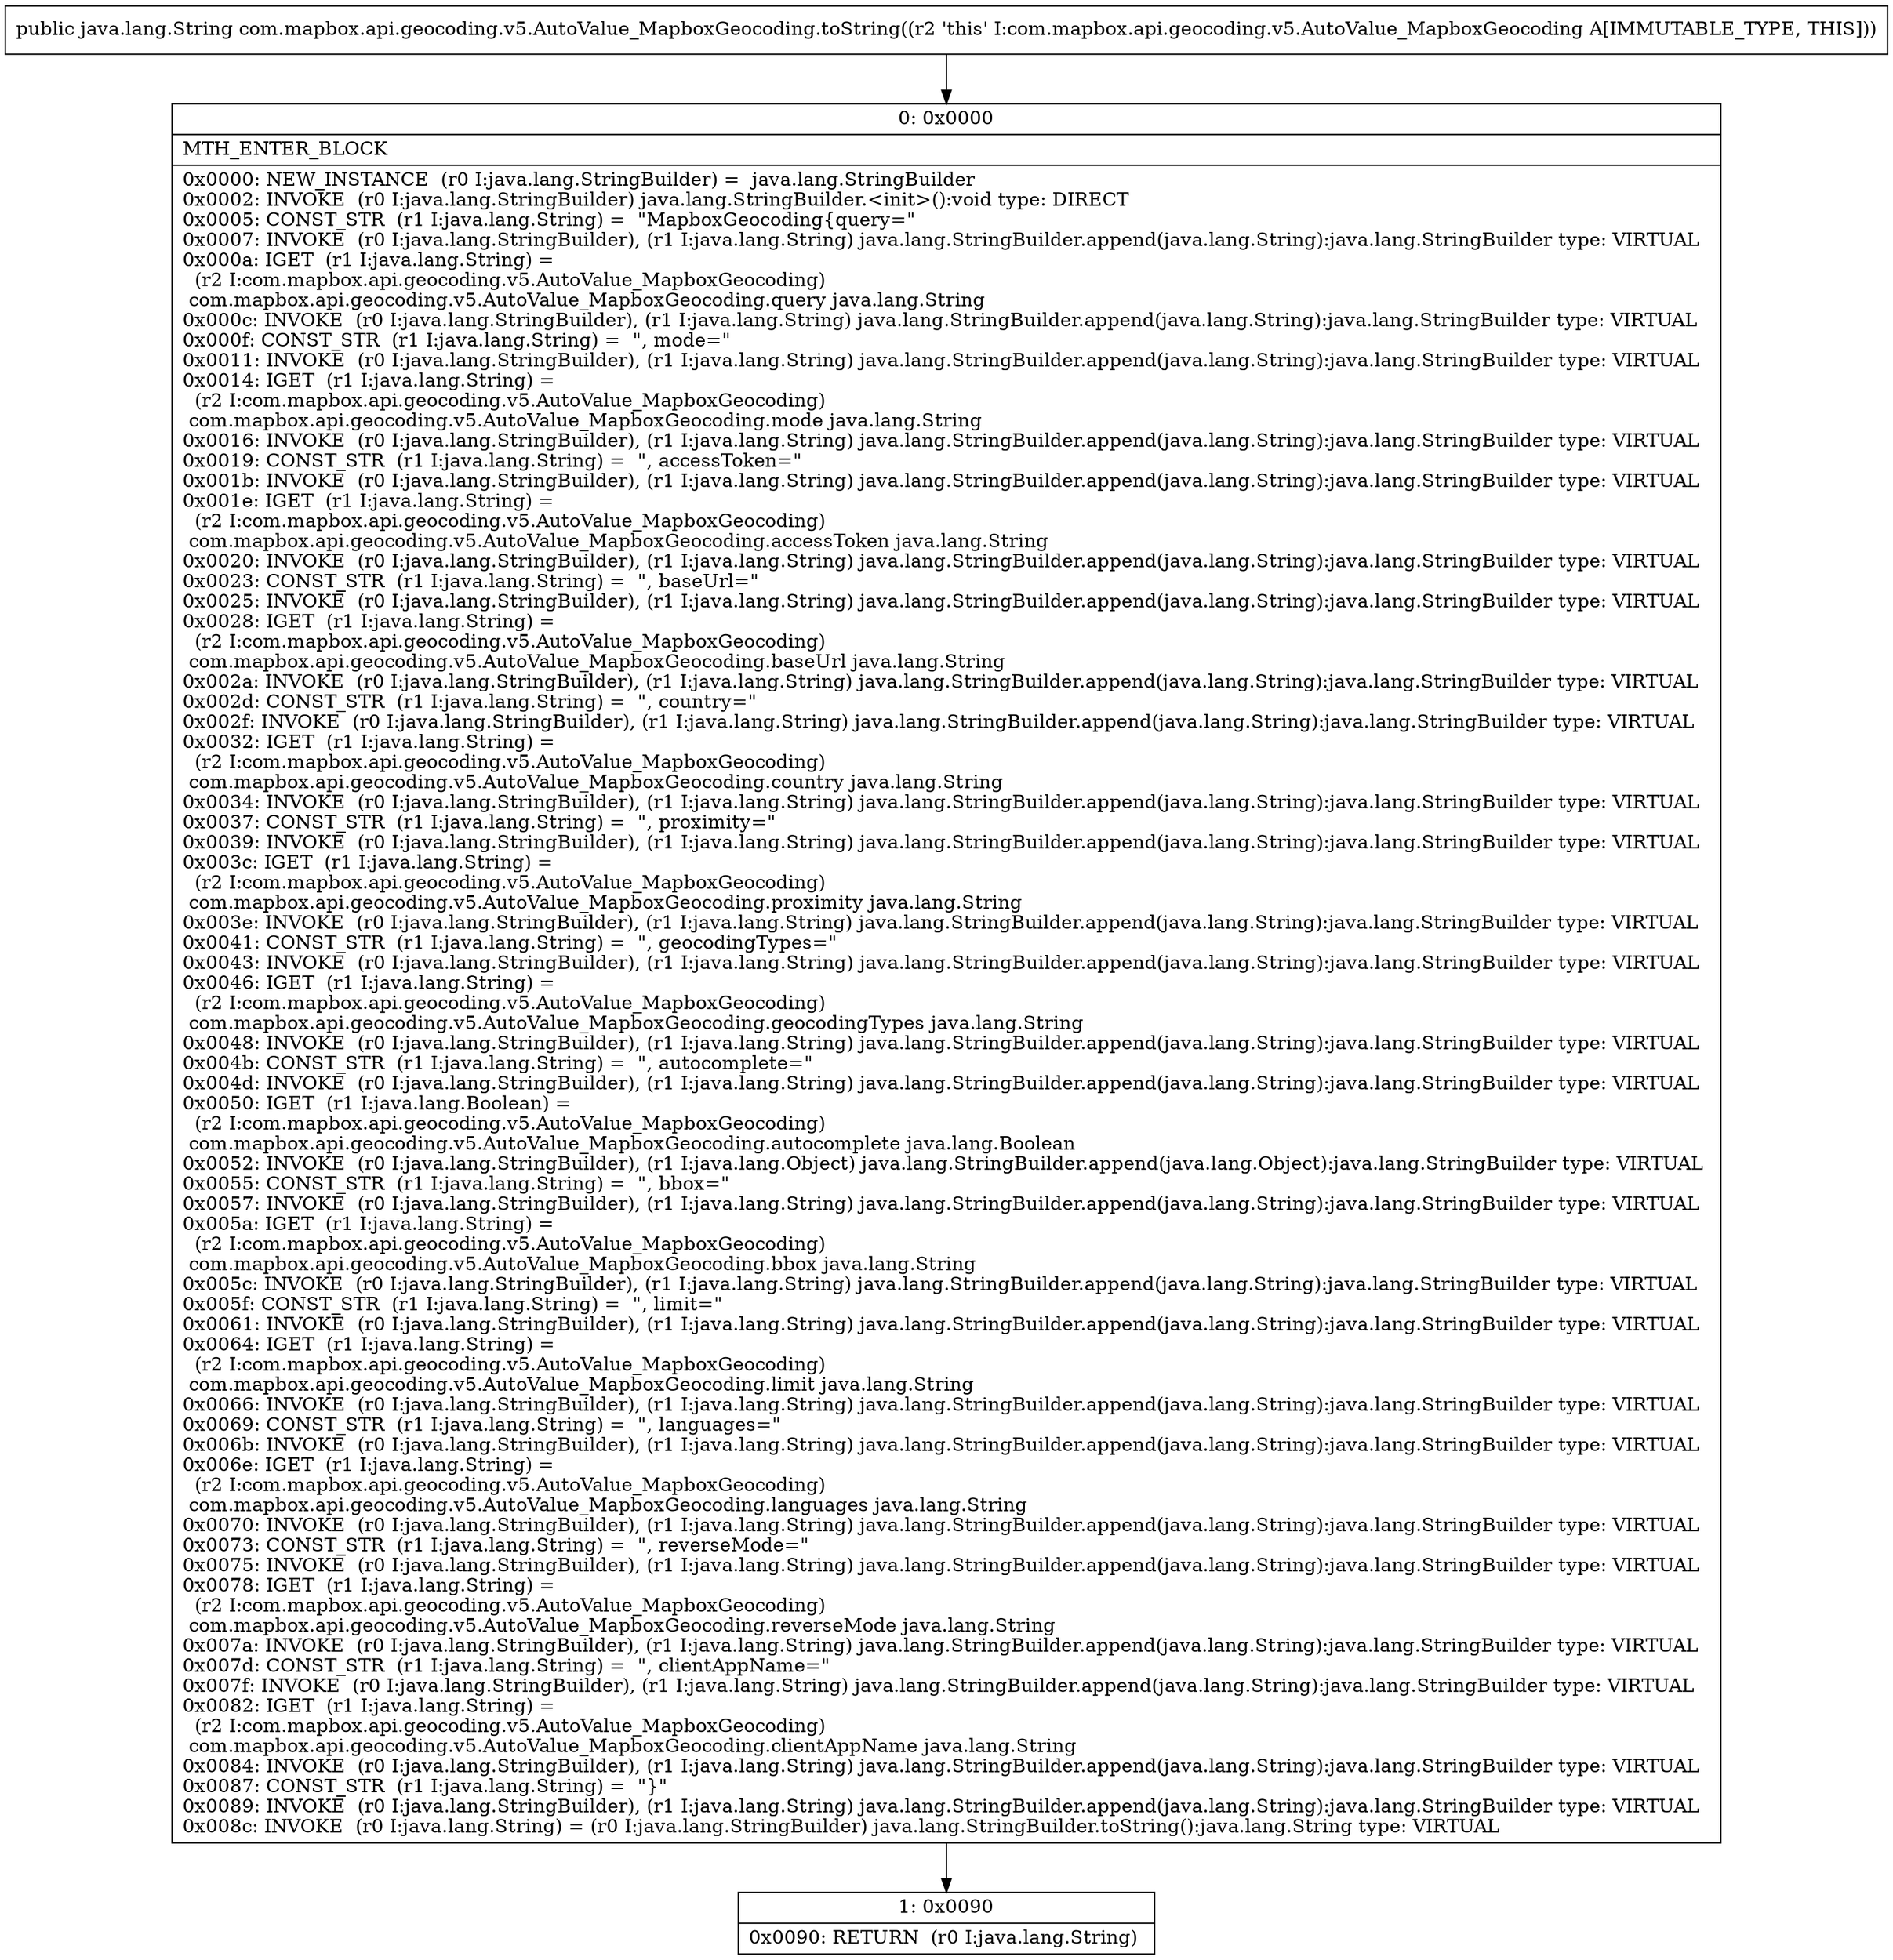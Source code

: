 digraph "CFG forcom.mapbox.api.geocoding.v5.AutoValue_MapboxGeocoding.toString()Ljava\/lang\/String;" {
Node_0 [shape=record,label="{0\:\ 0x0000|MTH_ENTER_BLOCK\l|0x0000: NEW_INSTANCE  (r0 I:java.lang.StringBuilder) =  java.lang.StringBuilder \l0x0002: INVOKE  (r0 I:java.lang.StringBuilder) java.lang.StringBuilder.\<init\>():void type: DIRECT \l0x0005: CONST_STR  (r1 I:java.lang.String) =  \"MapboxGeocoding\{query=\" \l0x0007: INVOKE  (r0 I:java.lang.StringBuilder), (r1 I:java.lang.String) java.lang.StringBuilder.append(java.lang.String):java.lang.StringBuilder type: VIRTUAL \l0x000a: IGET  (r1 I:java.lang.String) = \l  (r2 I:com.mapbox.api.geocoding.v5.AutoValue_MapboxGeocoding)\l com.mapbox.api.geocoding.v5.AutoValue_MapboxGeocoding.query java.lang.String \l0x000c: INVOKE  (r0 I:java.lang.StringBuilder), (r1 I:java.lang.String) java.lang.StringBuilder.append(java.lang.String):java.lang.StringBuilder type: VIRTUAL \l0x000f: CONST_STR  (r1 I:java.lang.String) =  \", mode=\" \l0x0011: INVOKE  (r0 I:java.lang.StringBuilder), (r1 I:java.lang.String) java.lang.StringBuilder.append(java.lang.String):java.lang.StringBuilder type: VIRTUAL \l0x0014: IGET  (r1 I:java.lang.String) = \l  (r2 I:com.mapbox.api.geocoding.v5.AutoValue_MapboxGeocoding)\l com.mapbox.api.geocoding.v5.AutoValue_MapboxGeocoding.mode java.lang.String \l0x0016: INVOKE  (r0 I:java.lang.StringBuilder), (r1 I:java.lang.String) java.lang.StringBuilder.append(java.lang.String):java.lang.StringBuilder type: VIRTUAL \l0x0019: CONST_STR  (r1 I:java.lang.String) =  \", accessToken=\" \l0x001b: INVOKE  (r0 I:java.lang.StringBuilder), (r1 I:java.lang.String) java.lang.StringBuilder.append(java.lang.String):java.lang.StringBuilder type: VIRTUAL \l0x001e: IGET  (r1 I:java.lang.String) = \l  (r2 I:com.mapbox.api.geocoding.v5.AutoValue_MapboxGeocoding)\l com.mapbox.api.geocoding.v5.AutoValue_MapboxGeocoding.accessToken java.lang.String \l0x0020: INVOKE  (r0 I:java.lang.StringBuilder), (r1 I:java.lang.String) java.lang.StringBuilder.append(java.lang.String):java.lang.StringBuilder type: VIRTUAL \l0x0023: CONST_STR  (r1 I:java.lang.String) =  \", baseUrl=\" \l0x0025: INVOKE  (r0 I:java.lang.StringBuilder), (r1 I:java.lang.String) java.lang.StringBuilder.append(java.lang.String):java.lang.StringBuilder type: VIRTUAL \l0x0028: IGET  (r1 I:java.lang.String) = \l  (r2 I:com.mapbox.api.geocoding.v5.AutoValue_MapboxGeocoding)\l com.mapbox.api.geocoding.v5.AutoValue_MapboxGeocoding.baseUrl java.lang.String \l0x002a: INVOKE  (r0 I:java.lang.StringBuilder), (r1 I:java.lang.String) java.lang.StringBuilder.append(java.lang.String):java.lang.StringBuilder type: VIRTUAL \l0x002d: CONST_STR  (r1 I:java.lang.String) =  \", country=\" \l0x002f: INVOKE  (r0 I:java.lang.StringBuilder), (r1 I:java.lang.String) java.lang.StringBuilder.append(java.lang.String):java.lang.StringBuilder type: VIRTUAL \l0x0032: IGET  (r1 I:java.lang.String) = \l  (r2 I:com.mapbox.api.geocoding.v5.AutoValue_MapboxGeocoding)\l com.mapbox.api.geocoding.v5.AutoValue_MapboxGeocoding.country java.lang.String \l0x0034: INVOKE  (r0 I:java.lang.StringBuilder), (r1 I:java.lang.String) java.lang.StringBuilder.append(java.lang.String):java.lang.StringBuilder type: VIRTUAL \l0x0037: CONST_STR  (r1 I:java.lang.String) =  \", proximity=\" \l0x0039: INVOKE  (r0 I:java.lang.StringBuilder), (r1 I:java.lang.String) java.lang.StringBuilder.append(java.lang.String):java.lang.StringBuilder type: VIRTUAL \l0x003c: IGET  (r1 I:java.lang.String) = \l  (r2 I:com.mapbox.api.geocoding.v5.AutoValue_MapboxGeocoding)\l com.mapbox.api.geocoding.v5.AutoValue_MapboxGeocoding.proximity java.lang.String \l0x003e: INVOKE  (r0 I:java.lang.StringBuilder), (r1 I:java.lang.String) java.lang.StringBuilder.append(java.lang.String):java.lang.StringBuilder type: VIRTUAL \l0x0041: CONST_STR  (r1 I:java.lang.String) =  \", geocodingTypes=\" \l0x0043: INVOKE  (r0 I:java.lang.StringBuilder), (r1 I:java.lang.String) java.lang.StringBuilder.append(java.lang.String):java.lang.StringBuilder type: VIRTUAL \l0x0046: IGET  (r1 I:java.lang.String) = \l  (r2 I:com.mapbox.api.geocoding.v5.AutoValue_MapboxGeocoding)\l com.mapbox.api.geocoding.v5.AutoValue_MapboxGeocoding.geocodingTypes java.lang.String \l0x0048: INVOKE  (r0 I:java.lang.StringBuilder), (r1 I:java.lang.String) java.lang.StringBuilder.append(java.lang.String):java.lang.StringBuilder type: VIRTUAL \l0x004b: CONST_STR  (r1 I:java.lang.String) =  \", autocomplete=\" \l0x004d: INVOKE  (r0 I:java.lang.StringBuilder), (r1 I:java.lang.String) java.lang.StringBuilder.append(java.lang.String):java.lang.StringBuilder type: VIRTUAL \l0x0050: IGET  (r1 I:java.lang.Boolean) = \l  (r2 I:com.mapbox.api.geocoding.v5.AutoValue_MapboxGeocoding)\l com.mapbox.api.geocoding.v5.AutoValue_MapboxGeocoding.autocomplete java.lang.Boolean \l0x0052: INVOKE  (r0 I:java.lang.StringBuilder), (r1 I:java.lang.Object) java.lang.StringBuilder.append(java.lang.Object):java.lang.StringBuilder type: VIRTUAL \l0x0055: CONST_STR  (r1 I:java.lang.String) =  \", bbox=\" \l0x0057: INVOKE  (r0 I:java.lang.StringBuilder), (r1 I:java.lang.String) java.lang.StringBuilder.append(java.lang.String):java.lang.StringBuilder type: VIRTUAL \l0x005a: IGET  (r1 I:java.lang.String) = \l  (r2 I:com.mapbox.api.geocoding.v5.AutoValue_MapboxGeocoding)\l com.mapbox.api.geocoding.v5.AutoValue_MapboxGeocoding.bbox java.lang.String \l0x005c: INVOKE  (r0 I:java.lang.StringBuilder), (r1 I:java.lang.String) java.lang.StringBuilder.append(java.lang.String):java.lang.StringBuilder type: VIRTUAL \l0x005f: CONST_STR  (r1 I:java.lang.String) =  \", limit=\" \l0x0061: INVOKE  (r0 I:java.lang.StringBuilder), (r1 I:java.lang.String) java.lang.StringBuilder.append(java.lang.String):java.lang.StringBuilder type: VIRTUAL \l0x0064: IGET  (r1 I:java.lang.String) = \l  (r2 I:com.mapbox.api.geocoding.v5.AutoValue_MapboxGeocoding)\l com.mapbox.api.geocoding.v5.AutoValue_MapboxGeocoding.limit java.lang.String \l0x0066: INVOKE  (r0 I:java.lang.StringBuilder), (r1 I:java.lang.String) java.lang.StringBuilder.append(java.lang.String):java.lang.StringBuilder type: VIRTUAL \l0x0069: CONST_STR  (r1 I:java.lang.String) =  \", languages=\" \l0x006b: INVOKE  (r0 I:java.lang.StringBuilder), (r1 I:java.lang.String) java.lang.StringBuilder.append(java.lang.String):java.lang.StringBuilder type: VIRTUAL \l0x006e: IGET  (r1 I:java.lang.String) = \l  (r2 I:com.mapbox.api.geocoding.v5.AutoValue_MapboxGeocoding)\l com.mapbox.api.geocoding.v5.AutoValue_MapboxGeocoding.languages java.lang.String \l0x0070: INVOKE  (r0 I:java.lang.StringBuilder), (r1 I:java.lang.String) java.lang.StringBuilder.append(java.lang.String):java.lang.StringBuilder type: VIRTUAL \l0x0073: CONST_STR  (r1 I:java.lang.String) =  \", reverseMode=\" \l0x0075: INVOKE  (r0 I:java.lang.StringBuilder), (r1 I:java.lang.String) java.lang.StringBuilder.append(java.lang.String):java.lang.StringBuilder type: VIRTUAL \l0x0078: IGET  (r1 I:java.lang.String) = \l  (r2 I:com.mapbox.api.geocoding.v5.AutoValue_MapboxGeocoding)\l com.mapbox.api.geocoding.v5.AutoValue_MapboxGeocoding.reverseMode java.lang.String \l0x007a: INVOKE  (r0 I:java.lang.StringBuilder), (r1 I:java.lang.String) java.lang.StringBuilder.append(java.lang.String):java.lang.StringBuilder type: VIRTUAL \l0x007d: CONST_STR  (r1 I:java.lang.String) =  \", clientAppName=\" \l0x007f: INVOKE  (r0 I:java.lang.StringBuilder), (r1 I:java.lang.String) java.lang.StringBuilder.append(java.lang.String):java.lang.StringBuilder type: VIRTUAL \l0x0082: IGET  (r1 I:java.lang.String) = \l  (r2 I:com.mapbox.api.geocoding.v5.AutoValue_MapboxGeocoding)\l com.mapbox.api.geocoding.v5.AutoValue_MapboxGeocoding.clientAppName java.lang.String \l0x0084: INVOKE  (r0 I:java.lang.StringBuilder), (r1 I:java.lang.String) java.lang.StringBuilder.append(java.lang.String):java.lang.StringBuilder type: VIRTUAL \l0x0087: CONST_STR  (r1 I:java.lang.String) =  \"\}\" \l0x0089: INVOKE  (r0 I:java.lang.StringBuilder), (r1 I:java.lang.String) java.lang.StringBuilder.append(java.lang.String):java.lang.StringBuilder type: VIRTUAL \l0x008c: INVOKE  (r0 I:java.lang.String) = (r0 I:java.lang.StringBuilder) java.lang.StringBuilder.toString():java.lang.String type: VIRTUAL \l}"];
Node_1 [shape=record,label="{1\:\ 0x0090|0x0090: RETURN  (r0 I:java.lang.String) \l}"];
MethodNode[shape=record,label="{public java.lang.String com.mapbox.api.geocoding.v5.AutoValue_MapboxGeocoding.toString((r2 'this' I:com.mapbox.api.geocoding.v5.AutoValue_MapboxGeocoding A[IMMUTABLE_TYPE, THIS])) }"];
MethodNode -> Node_0;
Node_0 -> Node_1;
}

